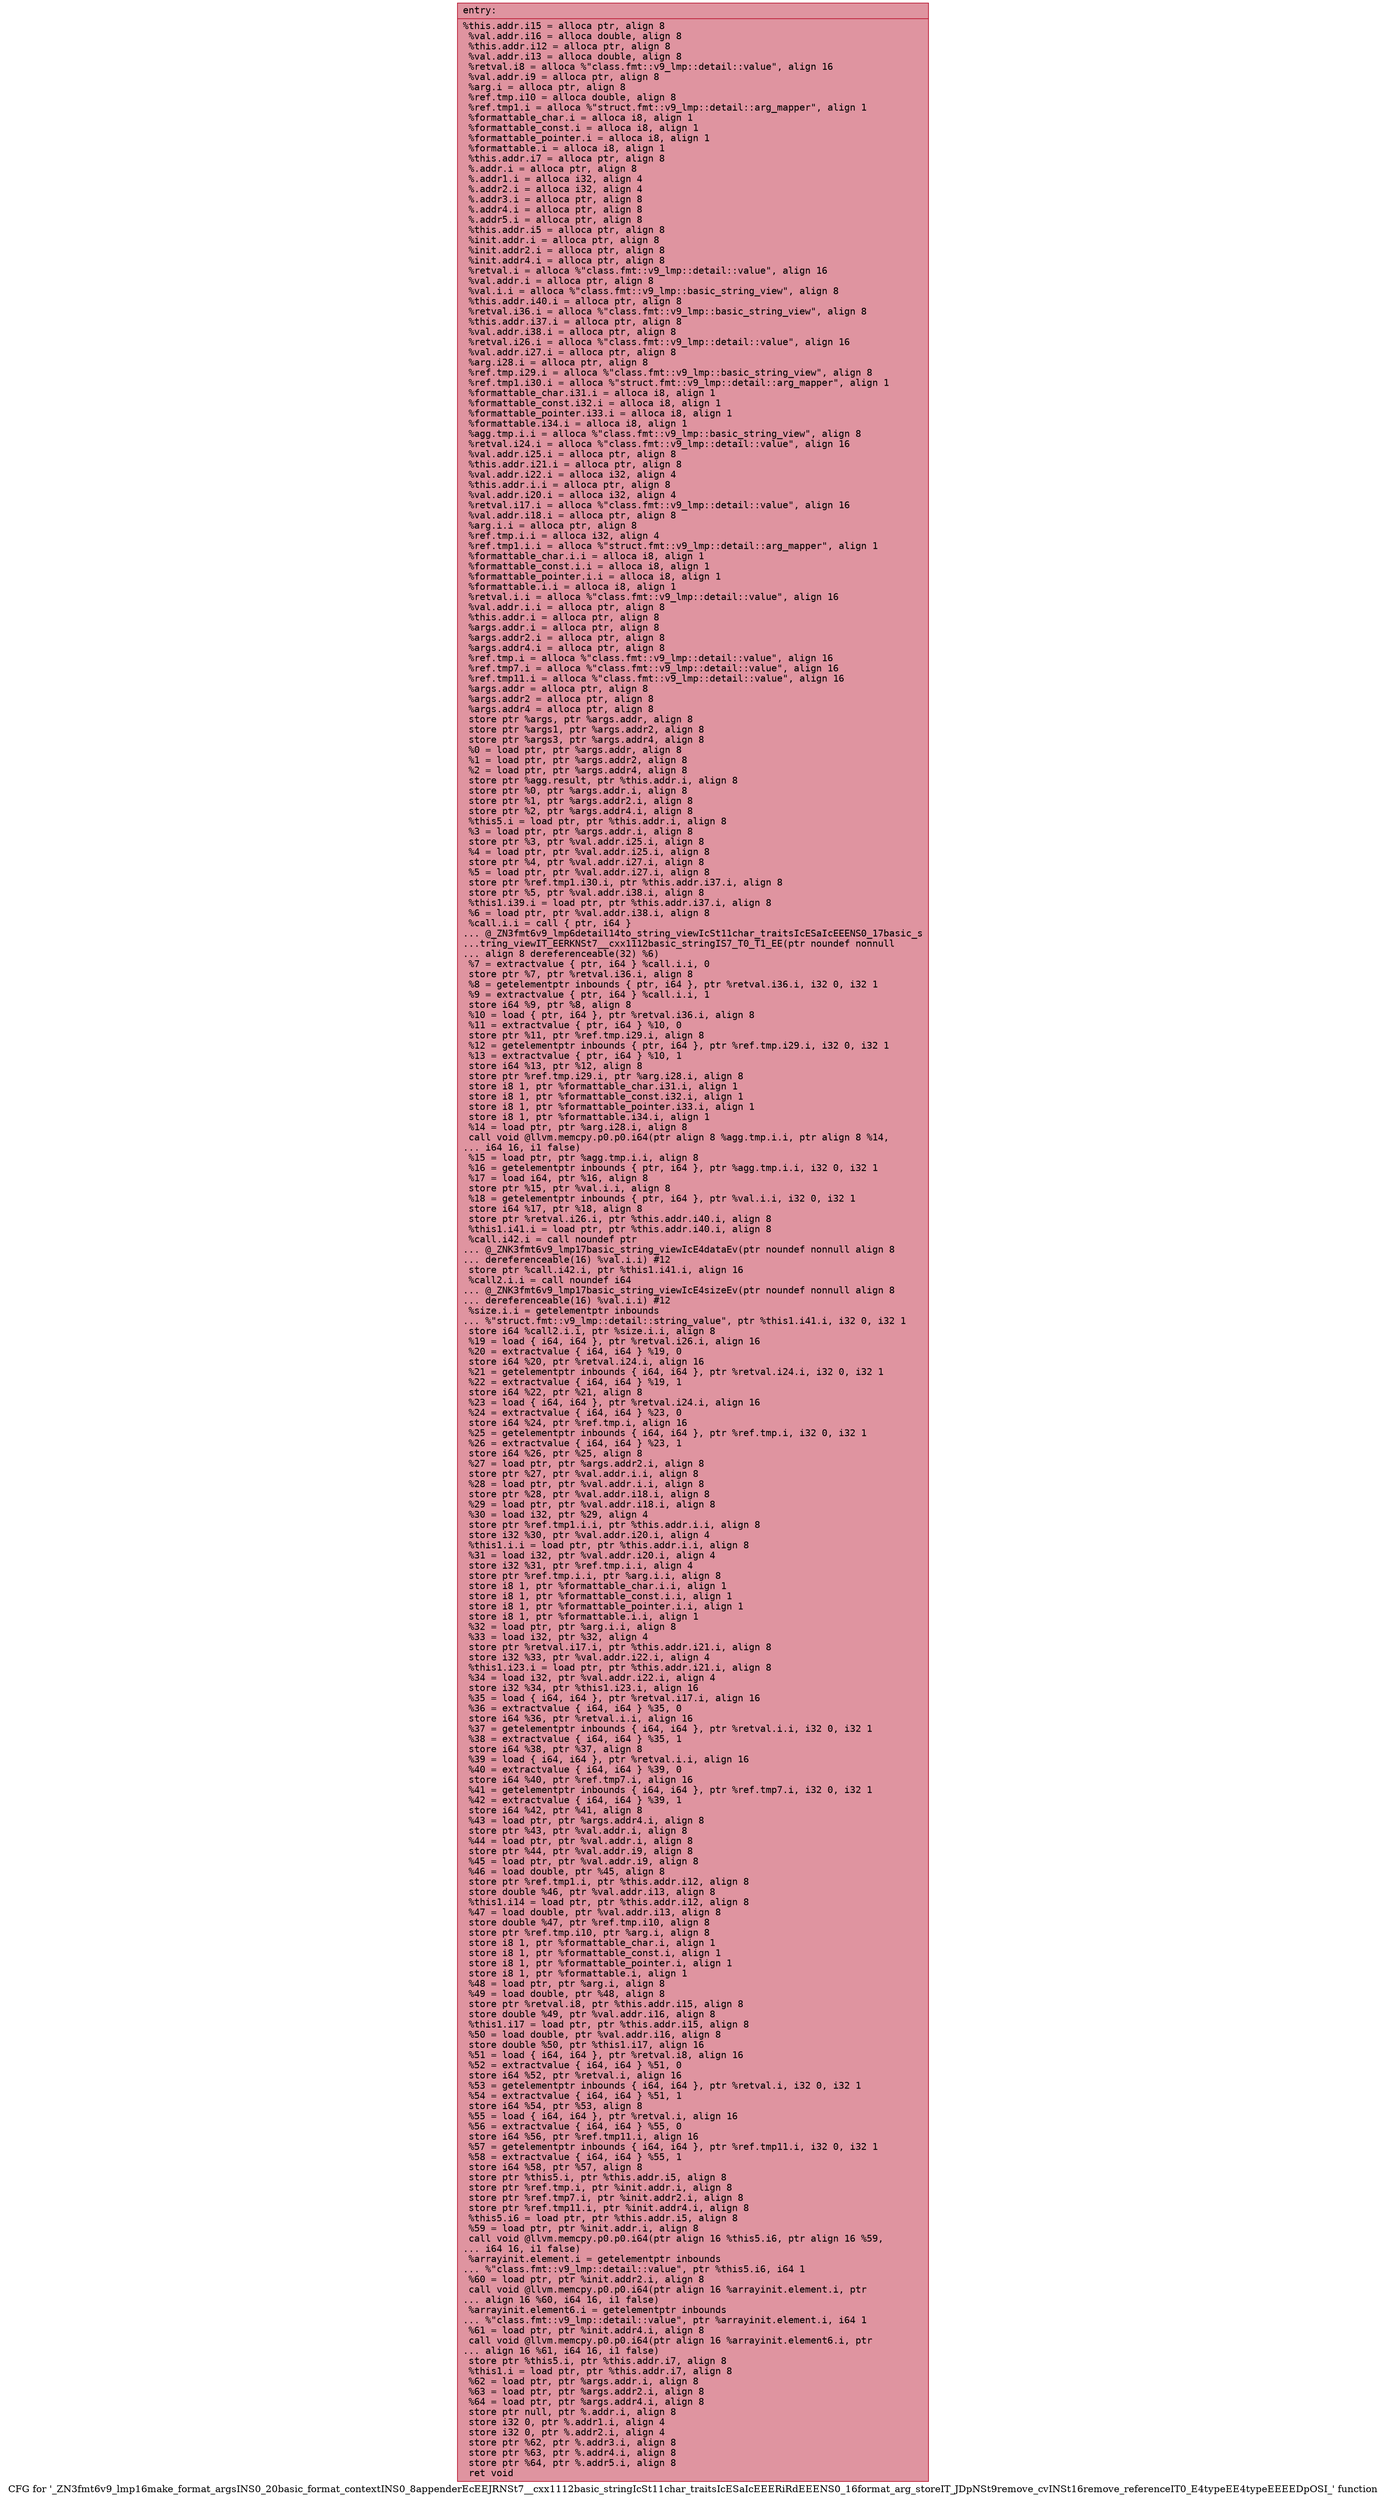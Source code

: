 digraph "CFG for '_ZN3fmt6v9_lmp16make_format_argsINS0_20basic_format_contextINS0_8appenderEcEEJRNSt7__cxx1112basic_stringIcSt11char_traitsIcESaIcEEERiRdEEENS0_16format_arg_storeIT_JDpNSt9remove_cvINSt16remove_referenceIT0_E4typeEE4typeEEEEDpOSI_' function" {
	label="CFG for '_ZN3fmt6v9_lmp16make_format_argsINS0_20basic_format_contextINS0_8appenderEcEEJRNSt7__cxx1112basic_stringIcSt11char_traitsIcESaIcEEERiRdEEENS0_16format_arg_storeIT_JDpNSt9remove_cvINSt16remove_referenceIT0_E4typeEE4typeEEEEDpOSI_' function";

	Node0x5640394285e0 [shape=record,color="#b70d28ff", style=filled, fillcolor="#b70d2870" fontname="Courier",label="{entry:\l|  %this.addr.i15 = alloca ptr, align 8\l  %val.addr.i16 = alloca double, align 8\l  %this.addr.i12 = alloca ptr, align 8\l  %val.addr.i13 = alloca double, align 8\l  %retval.i8 = alloca %\"class.fmt::v9_lmp::detail::value\", align 16\l  %val.addr.i9 = alloca ptr, align 8\l  %arg.i = alloca ptr, align 8\l  %ref.tmp.i10 = alloca double, align 8\l  %ref.tmp1.i = alloca %\"struct.fmt::v9_lmp::detail::arg_mapper\", align 1\l  %formattable_char.i = alloca i8, align 1\l  %formattable_const.i = alloca i8, align 1\l  %formattable_pointer.i = alloca i8, align 1\l  %formattable.i = alloca i8, align 1\l  %this.addr.i7 = alloca ptr, align 8\l  %.addr.i = alloca ptr, align 8\l  %.addr1.i = alloca i32, align 4\l  %.addr2.i = alloca i32, align 4\l  %.addr3.i = alloca ptr, align 8\l  %.addr4.i = alloca ptr, align 8\l  %.addr5.i = alloca ptr, align 8\l  %this.addr.i5 = alloca ptr, align 8\l  %init.addr.i = alloca ptr, align 8\l  %init.addr2.i = alloca ptr, align 8\l  %init.addr4.i = alloca ptr, align 8\l  %retval.i = alloca %\"class.fmt::v9_lmp::detail::value\", align 16\l  %val.addr.i = alloca ptr, align 8\l  %val.i.i = alloca %\"class.fmt::v9_lmp::basic_string_view\", align 8\l  %this.addr.i40.i = alloca ptr, align 8\l  %retval.i36.i = alloca %\"class.fmt::v9_lmp::basic_string_view\", align 8\l  %this.addr.i37.i = alloca ptr, align 8\l  %val.addr.i38.i = alloca ptr, align 8\l  %retval.i26.i = alloca %\"class.fmt::v9_lmp::detail::value\", align 16\l  %val.addr.i27.i = alloca ptr, align 8\l  %arg.i28.i = alloca ptr, align 8\l  %ref.tmp.i29.i = alloca %\"class.fmt::v9_lmp::basic_string_view\", align 8\l  %ref.tmp1.i30.i = alloca %\"struct.fmt::v9_lmp::detail::arg_mapper\", align 1\l  %formattable_char.i31.i = alloca i8, align 1\l  %formattable_const.i32.i = alloca i8, align 1\l  %formattable_pointer.i33.i = alloca i8, align 1\l  %formattable.i34.i = alloca i8, align 1\l  %agg.tmp.i.i = alloca %\"class.fmt::v9_lmp::basic_string_view\", align 8\l  %retval.i24.i = alloca %\"class.fmt::v9_lmp::detail::value\", align 16\l  %val.addr.i25.i = alloca ptr, align 8\l  %this.addr.i21.i = alloca ptr, align 8\l  %val.addr.i22.i = alloca i32, align 4\l  %this.addr.i.i = alloca ptr, align 8\l  %val.addr.i20.i = alloca i32, align 4\l  %retval.i17.i = alloca %\"class.fmt::v9_lmp::detail::value\", align 16\l  %val.addr.i18.i = alloca ptr, align 8\l  %arg.i.i = alloca ptr, align 8\l  %ref.tmp.i.i = alloca i32, align 4\l  %ref.tmp1.i.i = alloca %\"struct.fmt::v9_lmp::detail::arg_mapper\", align 1\l  %formattable_char.i.i = alloca i8, align 1\l  %formattable_const.i.i = alloca i8, align 1\l  %formattable_pointer.i.i = alloca i8, align 1\l  %formattable.i.i = alloca i8, align 1\l  %retval.i.i = alloca %\"class.fmt::v9_lmp::detail::value\", align 16\l  %val.addr.i.i = alloca ptr, align 8\l  %this.addr.i = alloca ptr, align 8\l  %args.addr.i = alloca ptr, align 8\l  %args.addr2.i = alloca ptr, align 8\l  %args.addr4.i = alloca ptr, align 8\l  %ref.tmp.i = alloca %\"class.fmt::v9_lmp::detail::value\", align 16\l  %ref.tmp7.i = alloca %\"class.fmt::v9_lmp::detail::value\", align 16\l  %ref.tmp11.i = alloca %\"class.fmt::v9_lmp::detail::value\", align 16\l  %args.addr = alloca ptr, align 8\l  %args.addr2 = alloca ptr, align 8\l  %args.addr4 = alloca ptr, align 8\l  store ptr %args, ptr %args.addr, align 8\l  store ptr %args1, ptr %args.addr2, align 8\l  store ptr %args3, ptr %args.addr4, align 8\l  %0 = load ptr, ptr %args.addr, align 8\l  %1 = load ptr, ptr %args.addr2, align 8\l  %2 = load ptr, ptr %args.addr4, align 8\l  store ptr %agg.result, ptr %this.addr.i, align 8\l  store ptr %0, ptr %args.addr.i, align 8\l  store ptr %1, ptr %args.addr2.i, align 8\l  store ptr %2, ptr %args.addr4.i, align 8\l  %this5.i = load ptr, ptr %this.addr.i, align 8\l  %3 = load ptr, ptr %args.addr.i, align 8\l  store ptr %3, ptr %val.addr.i25.i, align 8\l  %4 = load ptr, ptr %val.addr.i25.i, align 8\l  store ptr %4, ptr %val.addr.i27.i, align 8\l  %5 = load ptr, ptr %val.addr.i27.i, align 8\l  store ptr %ref.tmp1.i30.i, ptr %this.addr.i37.i, align 8\l  store ptr %5, ptr %val.addr.i38.i, align 8\l  %this1.i39.i = load ptr, ptr %this.addr.i37.i, align 8\l  %6 = load ptr, ptr %val.addr.i38.i, align 8\l  %call.i.i = call \{ ptr, i64 \}\l... @_ZN3fmt6v9_lmp6detail14to_string_viewIcSt11char_traitsIcESaIcEEENS0_17basic_s\l...tring_viewIT_EERKNSt7__cxx1112basic_stringIS7_T0_T1_EE(ptr noundef nonnull\l... align 8 dereferenceable(32) %6)\l  %7 = extractvalue \{ ptr, i64 \} %call.i.i, 0\l  store ptr %7, ptr %retval.i36.i, align 8\l  %8 = getelementptr inbounds \{ ptr, i64 \}, ptr %retval.i36.i, i32 0, i32 1\l  %9 = extractvalue \{ ptr, i64 \} %call.i.i, 1\l  store i64 %9, ptr %8, align 8\l  %10 = load \{ ptr, i64 \}, ptr %retval.i36.i, align 8\l  %11 = extractvalue \{ ptr, i64 \} %10, 0\l  store ptr %11, ptr %ref.tmp.i29.i, align 8\l  %12 = getelementptr inbounds \{ ptr, i64 \}, ptr %ref.tmp.i29.i, i32 0, i32 1\l  %13 = extractvalue \{ ptr, i64 \} %10, 1\l  store i64 %13, ptr %12, align 8\l  store ptr %ref.tmp.i29.i, ptr %arg.i28.i, align 8\l  store i8 1, ptr %formattable_char.i31.i, align 1\l  store i8 1, ptr %formattable_const.i32.i, align 1\l  store i8 1, ptr %formattable_pointer.i33.i, align 1\l  store i8 1, ptr %formattable.i34.i, align 1\l  %14 = load ptr, ptr %arg.i28.i, align 8\l  call void @llvm.memcpy.p0.p0.i64(ptr align 8 %agg.tmp.i.i, ptr align 8 %14,\l... i64 16, i1 false)\l  %15 = load ptr, ptr %agg.tmp.i.i, align 8\l  %16 = getelementptr inbounds \{ ptr, i64 \}, ptr %agg.tmp.i.i, i32 0, i32 1\l  %17 = load i64, ptr %16, align 8\l  store ptr %15, ptr %val.i.i, align 8\l  %18 = getelementptr inbounds \{ ptr, i64 \}, ptr %val.i.i, i32 0, i32 1\l  store i64 %17, ptr %18, align 8\l  store ptr %retval.i26.i, ptr %this.addr.i40.i, align 8\l  %this1.i41.i = load ptr, ptr %this.addr.i40.i, align 8\l  %call.i42.i = call noundef ptr\l... @_ZNK3fmt6v9_lmp17basic_string_viewIcE4dataEv(ptr noundef nonnull align 8\l... dereferenceable(16) %val.i.i) #12\l  store ptr %call.i42.i, ptr %this1.i41.i, align 16\l  %call2.i.i = call noundef i64\l... @_ZNK3fmt6v9_lmp17basic_string_viewIcE4sizeEv(ptr noundef nonnull align 8\l... dereferenceable(16) %val.i.i) #12\l  %size.i.i = getelementptr inbounds\l... %\"struct.fmt::v9_lmp::detail::string_value\", ptr %this1.i41.i, i32 0, i32 1\l  store i64 %call2.i.i, ptr %size.i.i, align 8\l  %19 = load \{ i64, i64 \}, ptr %retval.i26.i, align 16\l  %20 = extractvalue \{ i64, i64 \} %19, 0\l  store i64 %20, ptr %retval.i24.i, align 16\l  %21 = getelementptr inbounds \{ i64, i64 \}, ptr %retval.i24.i, i32 0, i32 1\l  %22 = extractvalue \{ i64, i64 \} %19, 1\l  store i64 %22, ptr %21, align 8\l  %23 = load \{ i64, i64 \}, ptr %retval.i24.i, align 16\l  %24 = extractvalue \{ i64, i64 \} %23, 0\l  store i64 %24, ptr %ref.tmp.i, align 16\l  %25 = getelementptr inbounds \{ i64, i64 \}, ptr %ref.tmp.i, i32 0, i32 1\l  %26 = extractvalue \{ i64, i64 \} %23, 1\l  store i64 %26, ptr %25, align 8\l  %27 = load ptr, ptr %args.addr2.i, align 8\l  store ptr %27, ptr %val.addr.i.i, align 8\l  %28 = load ptr, ptr %val.addr.i.i, align 8\l  store ptr %28, ptr %val.addr.i18.i, align 8\l  %29 = load ptr, ptr %val.addr.i18.i, align 8\l  %30 = load i32, ptr %29, align 4\l  store ptr %ref.tmp1.i.i, ptr %this.addr.i.i, align 8\l  store i32 %30, ptr %val.addr.i20.i, align 4\l  %this1.i.i = load ptr, ptr %this.addr.i.i, align 8\l  %31 = load i32, ptr %val.addr.i20.i, align 4\l  store i32 %31, ptr %ref.tmp.i.i, align 4\l  store ptr %ref.tmp.i.i, ptr %arg.i.i, align 8\l  store i8 1, ptr %formattable_char.i.i, align 1\l  store i8 1, ptr %formattable_const.i.i, align 1\l  store i8 1, ptr %formattable_pointer.i.i, align 1\l  store i8 1, ptr %formattable.i.i, align 1\l  %32 = load ptr, ptr %arg.i.i, align 8\l  %33 = load i32, ptr %32, align 4\l  store ptr %retval.i17.i, ptr %this.addr.i21.i, align 8\l  store i32 %33, ptr %val.addr.i22.i, align 4\l  %this1.i23.i = load ptr, ptr %this.addr.i21.i, align 8\l  %34 = load i32, ptr %val.addr.i22.i, align 4\l  store i32 %34, ptr %this1.i23.i, align 16\l  %35 = load \{ i64, i64 \}, ptr %retval.i17.i, align 16\l  %36 = extractvalue \{ i64, i64 \} %35, 0\l  store i64 %36, ptr %retval.i.i, align 16\l  %37 = getelementptr inbounds \{ i64, i64 \}, ptr %retval.i.i, i32 0, i32 1\l  %38 = extractvalue \{ i64, i64 \} %35, 1\l  store i64 %38, ptr %37, align 8\l  %39 = load \{ i64, i64 \}, ptr %retval.i.i, align 16\l  %40 = extractvalue \{ i64, i64 \} %39, 0\l  store i64 %40, ptr %ref.tmp7.i, align 16\l  %41 = getelementptr inbounds \{ i64, i64 \}, ptr %ref.tmp7.i, i32 0, i32 1\l  %42 = extractvalue \{ i64, i64 \} %39, 1\l  store i64 %42, ptr %41, align 8\l  %43 = load ptr, ptr %args.addr4.i, align 8\l  store ptr %43, ptr %val.addr.i, align 8\l  %44 = load ptr, ptr %val.addr.i, align 8\l  store ptr %44, ptr %val.addr.i9, align 8\l  %45 = load ptr, ptr %val.addr.i9, align 8\l  %46 = load double, ptr %45, align 8\l  store ptr %ref.tmp1.i, ptr %this.addr.i12, align 8\l  store double %46, ptr %val.addr.i13, align 8\l  %this1.i14 = load ptr, ptr %this.addr.i12, align 8\l  %47 = load double, ptr %val.addr.i13, align 8\l  store double %47, ptr %ref.tmp.i10, align 8\l  store ptr %ref.tmp.i10, ptr %arg.i, align 8\l  store i8 1, ptr %formattable_char.i, align 1\l  store i8 1, ptr %formattable_const.i, align 1\l  store i8 1, ptr %formattable_pointer.i, align 1\l  store i8 1, ptr %formattable.i, align 1\l  %48 = load ptr, ptr %arg.i, align 8\l  %49 = load double, ptr %48, align 8\l  store ptr %retval.i8, ptr %this.addr.i15, align 8\l  store double %49, ptr %val.addr.i16, align 8\l  %this1.i17 = load ptr, ptr %this.addr.i15, align 8\l  %50 = load double, ptr %val.addr.i16, align 8\l  store double %50, ptr %this1.i17, align 16\l  %51 = load \{ i64, i64 \}, ptr %retval.i8, align 16\l  %52 = extractvalue \{ i64, i64 \} %51, 0\l  store i64 %52, ptr %retval.i, align 16\l  %53 = getelementptr inbounds \{ i64, i64 \}, ptr %retval.i, i32 0, i32 1\l  %54 = extractvalue \{ i64, i64 \} %51, 1\l  store i64 %54, ptr %53, align 8\l  %55 = load \{ i64, i64 \}, ptr %retval.i, align 16\l  %56 = extractvalue \{ i64, i64 \} %55, 0\l  store i64 %56, ptr %ref.tmp11.i, align 16\l  %57 = getelementptr inbounds \{ i64, i64 \}, ptr %ref.tmp11.i, i32 0, i32 1\l  %58 = extractvalue \{ i64, i64 \} %55, 1\l  store i64 %58, ptr %57, align 8\l  store ptr %this5.i, ptr %this.addr.i5, align 8\l  store ptr %ref.tmp.i, ptr %init.addr.i, align 8\l  store ptr %ref.tmp7.i, ptr %init.addr2.i, align 8\l  store ptr %ref.tmp11.i, ptr %init.addr4.i, align 8\l  %this5.i6 = load ptr, ptr %this.addr.i5, align 8\l  %59 = load ptr, ptr %init.addr.i, align 8\l  call void @llvm.memcpy.p0.p0.i64(ptr align 16 %this5.i6, ptr align 16 %59,\l... i64 16, i1 false)\l  %arrayinit.element.i = getelementptr inbounds\l... %\"class.fmt::v9_lmp::detail::value\", ptr %this5.i6, i64 1\l  %60 = load ptr, ptr %init.addr2.i, align 8\l  call void @llvm.memcpy.p0.p0.i64(ptr align 16 %arrayinit.element.i, ptr\l... align 16 %60, i64 16, i1 false)\l  %arrayinit.element6.i = getelementptr inbounds\l... %\"class.fmt::v9_lmp::detail::value\", ptr %arrayinit.element.i, i64 1\l  %61 = load ptr, ptr %init.addr4.i, align 8\l  call void @llvm.memcpy.p0.p0.i64(ptr align 16 %arrayinit.element6.i, ptr\l... align 16 %61, i64 16, i1 false)\l  store ptr %this5.i, ptr %this.addr.i7, align 8\l  %this1.i = load ptr, ptr %this.addr.i7, align 8\l  %62 = load ptr, ptr %args.addr.i, align 8\l  %63 = load ptr, ptr %args.addr2.i, align 8\l  %64 = load ptr, ptr %args.addr4.i, align 8\l  store ptr null, ptr %.addr.i, align 8\l  store i32 0, ptr %.addr1.i, align 4\l  store i32 0, ptr %.addr2.i, align 4\l  store ptr %62, ptr %.addr3.i, align 8\l  store ptr %63, ptr %.addr4.i, align 8\l  store ptr %64, ptr %.addr5.i, align 8\l  ret void\l}"];
}
